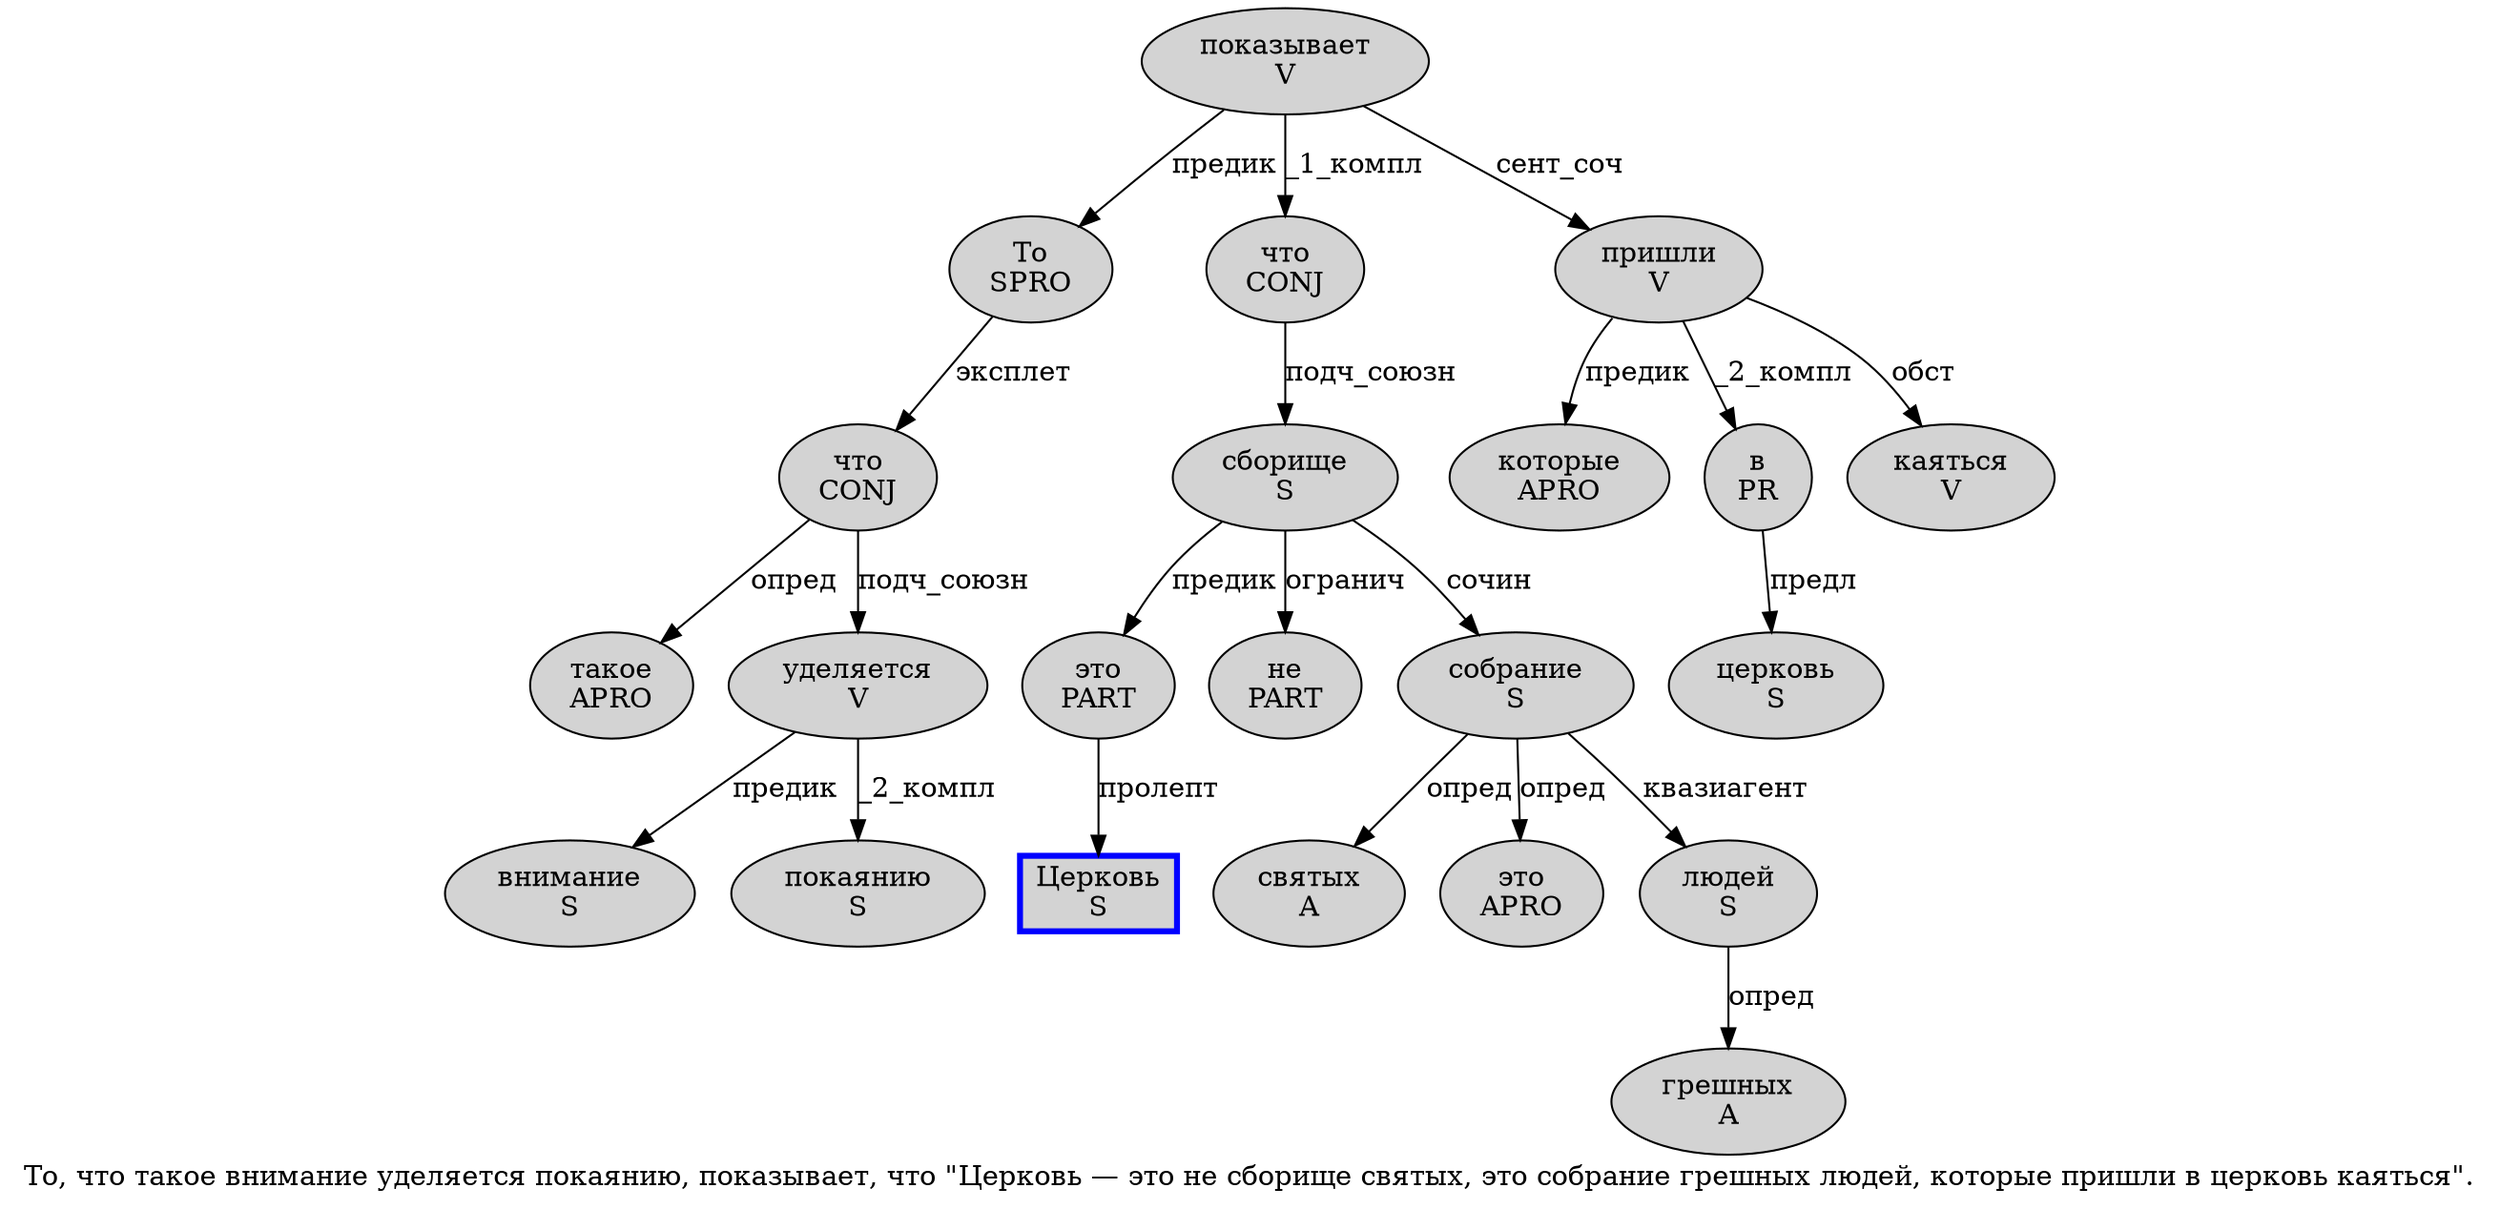 digraph SENTENCE_637 {
	graph [label="То, что такое внимание уделяется покаянию, показывает, что \"Церковь — это не сборище святых, это собрание грешных людей, которые пришли в церковь каяться\"."]
	node [style=filled]
		0 [label="То
SPRO" color="" fillcolor=lightgray penwidth=1 shape=ellipse]
		2 [label="что
CONJ" color="" fillcolor=lightgray penwidth=1 shape=ellipse]
		3 [label="такое
APRO" color="" fillcolor=lightgray penwidth=1 shape=ellipse]
		4 [label="внимание
S" color="" fillcolor=lightgray penwidth=1 shape=ellipse]
		5 [label="уделяется
V" color="" fillcolor=lightgray penwidth=1 shape=ellipse]
		6 [label="покаянию
S" color="" fillcolor=lightgray penwidth=1 shape=ellipse]
		8 [label="показывает
V" color="" fillcolor=lightgray penwidth=1 shape=ellipse]
		10 [label="что
CONJ" color="" fillcolor=lightgray penwidth=1 shape=ellipse]
		12 [label="Церковь
S" color=blue fillcolor=lightgray penwidth=3 shape=box]
		14 [label="это
PART" color="" fillcolor=lightgray penwidth=1 shape=ellipse]
		15 [label="не
PART" color="" fillcolor=lightgray penwidth=1 shape=ellipse]
		16 [label="сборище
S" color="" fillcolor=lightgray penwidth=1 shape=ellipse]
		17 [label="святых
A" color="" fillcolor=lightgray penwidth=1 shape=ellipse]
		19 [label="это
APRO" color="" fillcolor=lightgray penwidth=1 shape=ellipse]
		20 [label="собрание
S" color="" fillcolor=lightgray penwidth=1 shape=ellipse]
		21 [label="грешных
A" color="" fillcolor=lightgray penwidth=1 shape=ellipse]
		22 [label="людей
S" color="" fillcolor=lightgray penwidth=1 shape=ellipse]
		24 [label="которые
APRO" color="" fillcolor=lightgray penwidth=1 shape=ellipse]
		25 [label="пришли
V" color="" fillcolor=lightgray penwidth=1 shape=ellipse]
		26 [label="в
PR" color="" fillcolor=lightgray penwidth=1 shape=ellipse]
		27 [label="церковь
S" color="" fillcolor=lightgray penwidth=1 shape=ellipse]
		28 [label="каяться
V" color="" fillcolor=lightgray penwidth=1 shape=ellipse]
			26 -> 27 [label="предл"]
			10 -> 16 [label="подч_союзн"]
			0 -> 2 [label="эксплет"]
			2 -> 3 [label="опред"]
			2 -> 5 [label="подч_союзн"]
			14 -> 12 [label="пролепт"]
			8 -> 0 [label="предик"]
			8 -> 10 [label="_1_компл"]
			8 -> 25 [label="сент_соч"]
			5 -> 4 [label="предик"]
			5 -> 6 [label="_2_компл"]
			20 -> 17 [label="опред"]
			20 -> 19 [label="опред"]
			20 -> 22 [label="квазиагент"]
			16 -> 14 [label="предик"]
			16 -> 15 [label="огранич"]
			16 -> 20 [label="сочин"]
			25 -> 24 [label="предик"]
			25 -> 26 [label="_2_компл"]
			25 -> 28 [label="обст"]
			22 -> 21 [label="опред"]
}